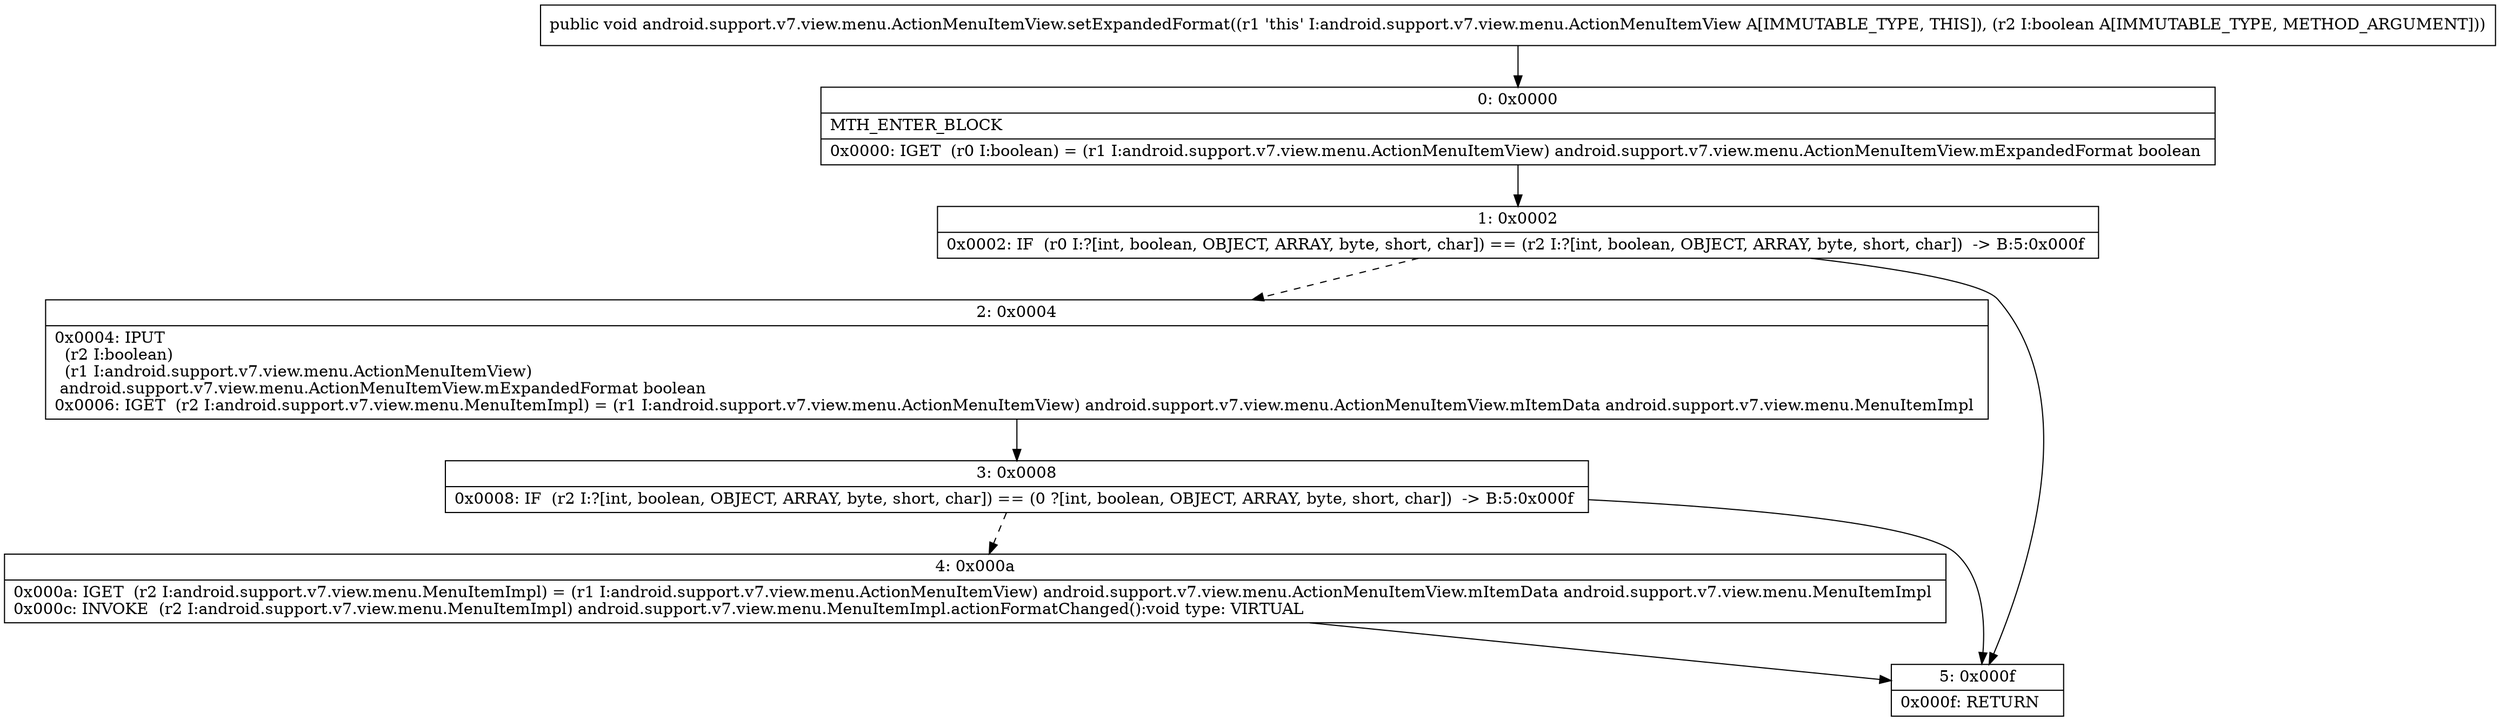 digraph "CFG forandroid.support.v7.view.menu.ActionMenuItemView.setExpandedFormat(Z)V" {
Node_0 [shape=record,label="{0\:\ 0x0000|MTH_ENTER_BLOCK\l|0x0000: IGET  (r0 I:boolean) = (r1 I:android.support.v7.view.menu.ActionMenuItemView) android.support.v7.view.menu.ActionMenuItemView.mExpandedFormat boolean \l}"];
Node_1 [shape=record,label="{1\:\ 0x0002|0x0002: IF  (r0 I:?[int, boolean, OBJECT, ARRAY, byte, short, char]) == (r2 I:?[int, boolean, OBJECT, ARRAY, byte, short, char])  \-\> B:5:0x000f \l}"];
Node_2 [shape=record,label="{2\:\ 0x0004|0x0004: IPUT  \l  (r2 I:boolean)\l  (r1 I:android.support.v7.view.menu.ActionMenuItemView)\l android.support.v7.view.menu.ActionMenuItemView.mExpandedFormat boolean \l0x0006: IGET  (r2 I:android.support.v7.view.menu.MenuItemImpl) = (r1 I:android.support.v7.view.menu.ActionMenuItemView) android.support.v7.view.menu.ActionMenuItemView.mItemData android.support.v7.view.menu.MenuItemImpl \l}"];
Node_3 [shape=record,label="{3\:\ 0x0008|0x0008: IF  (r2 I:?[int, boolean, OBJECT, ARRAY, byte, short, char]) == (0 ?[int, boolean, OBJECT, ARRAY, byte, short, char])  \-\> B:5:0x000f \l}"];
Node_4 [shape=record,label="{4\:\ 0x000a|0x000a: IGET  (r2 I:android.support.v7.view.menu.MenuItemImpl) = (r1 I:android.support.v7.view.menu.ActionMenuItemView) android.support.v7.view.menu.ActionMenuItemView.mItemData android.support.v7.view.menu.MenuItemImpl \l0x000c: INVOKE  (r2 I:android.support.v7.view.menu.MenuItemImpl) android.support.v7.view.menu.MenuItemImpl.actionFormatChanged():void type: VIRTUAL \l}"];
Node_5 [shape=record,label="{5\:\ 0x000f|0x000f: RETURN   \l}"];
MethodNode[shape=record,label="{public void android.support.v7.view.menu.ActionMenuItemView.setExpandedFormat((r1 'this' I:android.support.v7.view.menu.ActionMenuItemView A[IMMUTABLE_TYPE, THIS]), (r2 I:boolean A[IMMUTABLE_TYPE, METHOD_ARGUMENT])) }"];
MethodNode -> Node_0;
Node_0 -> Node_1;
Node_1 -> Node_2[style=dashed];
Node_1 -> Node_5;
Node_2 -> Node_3;
Node_3 -> Node_4[style=dashed];
Node_3 -> Node_5;
Node_4 -> Node_5;
}

